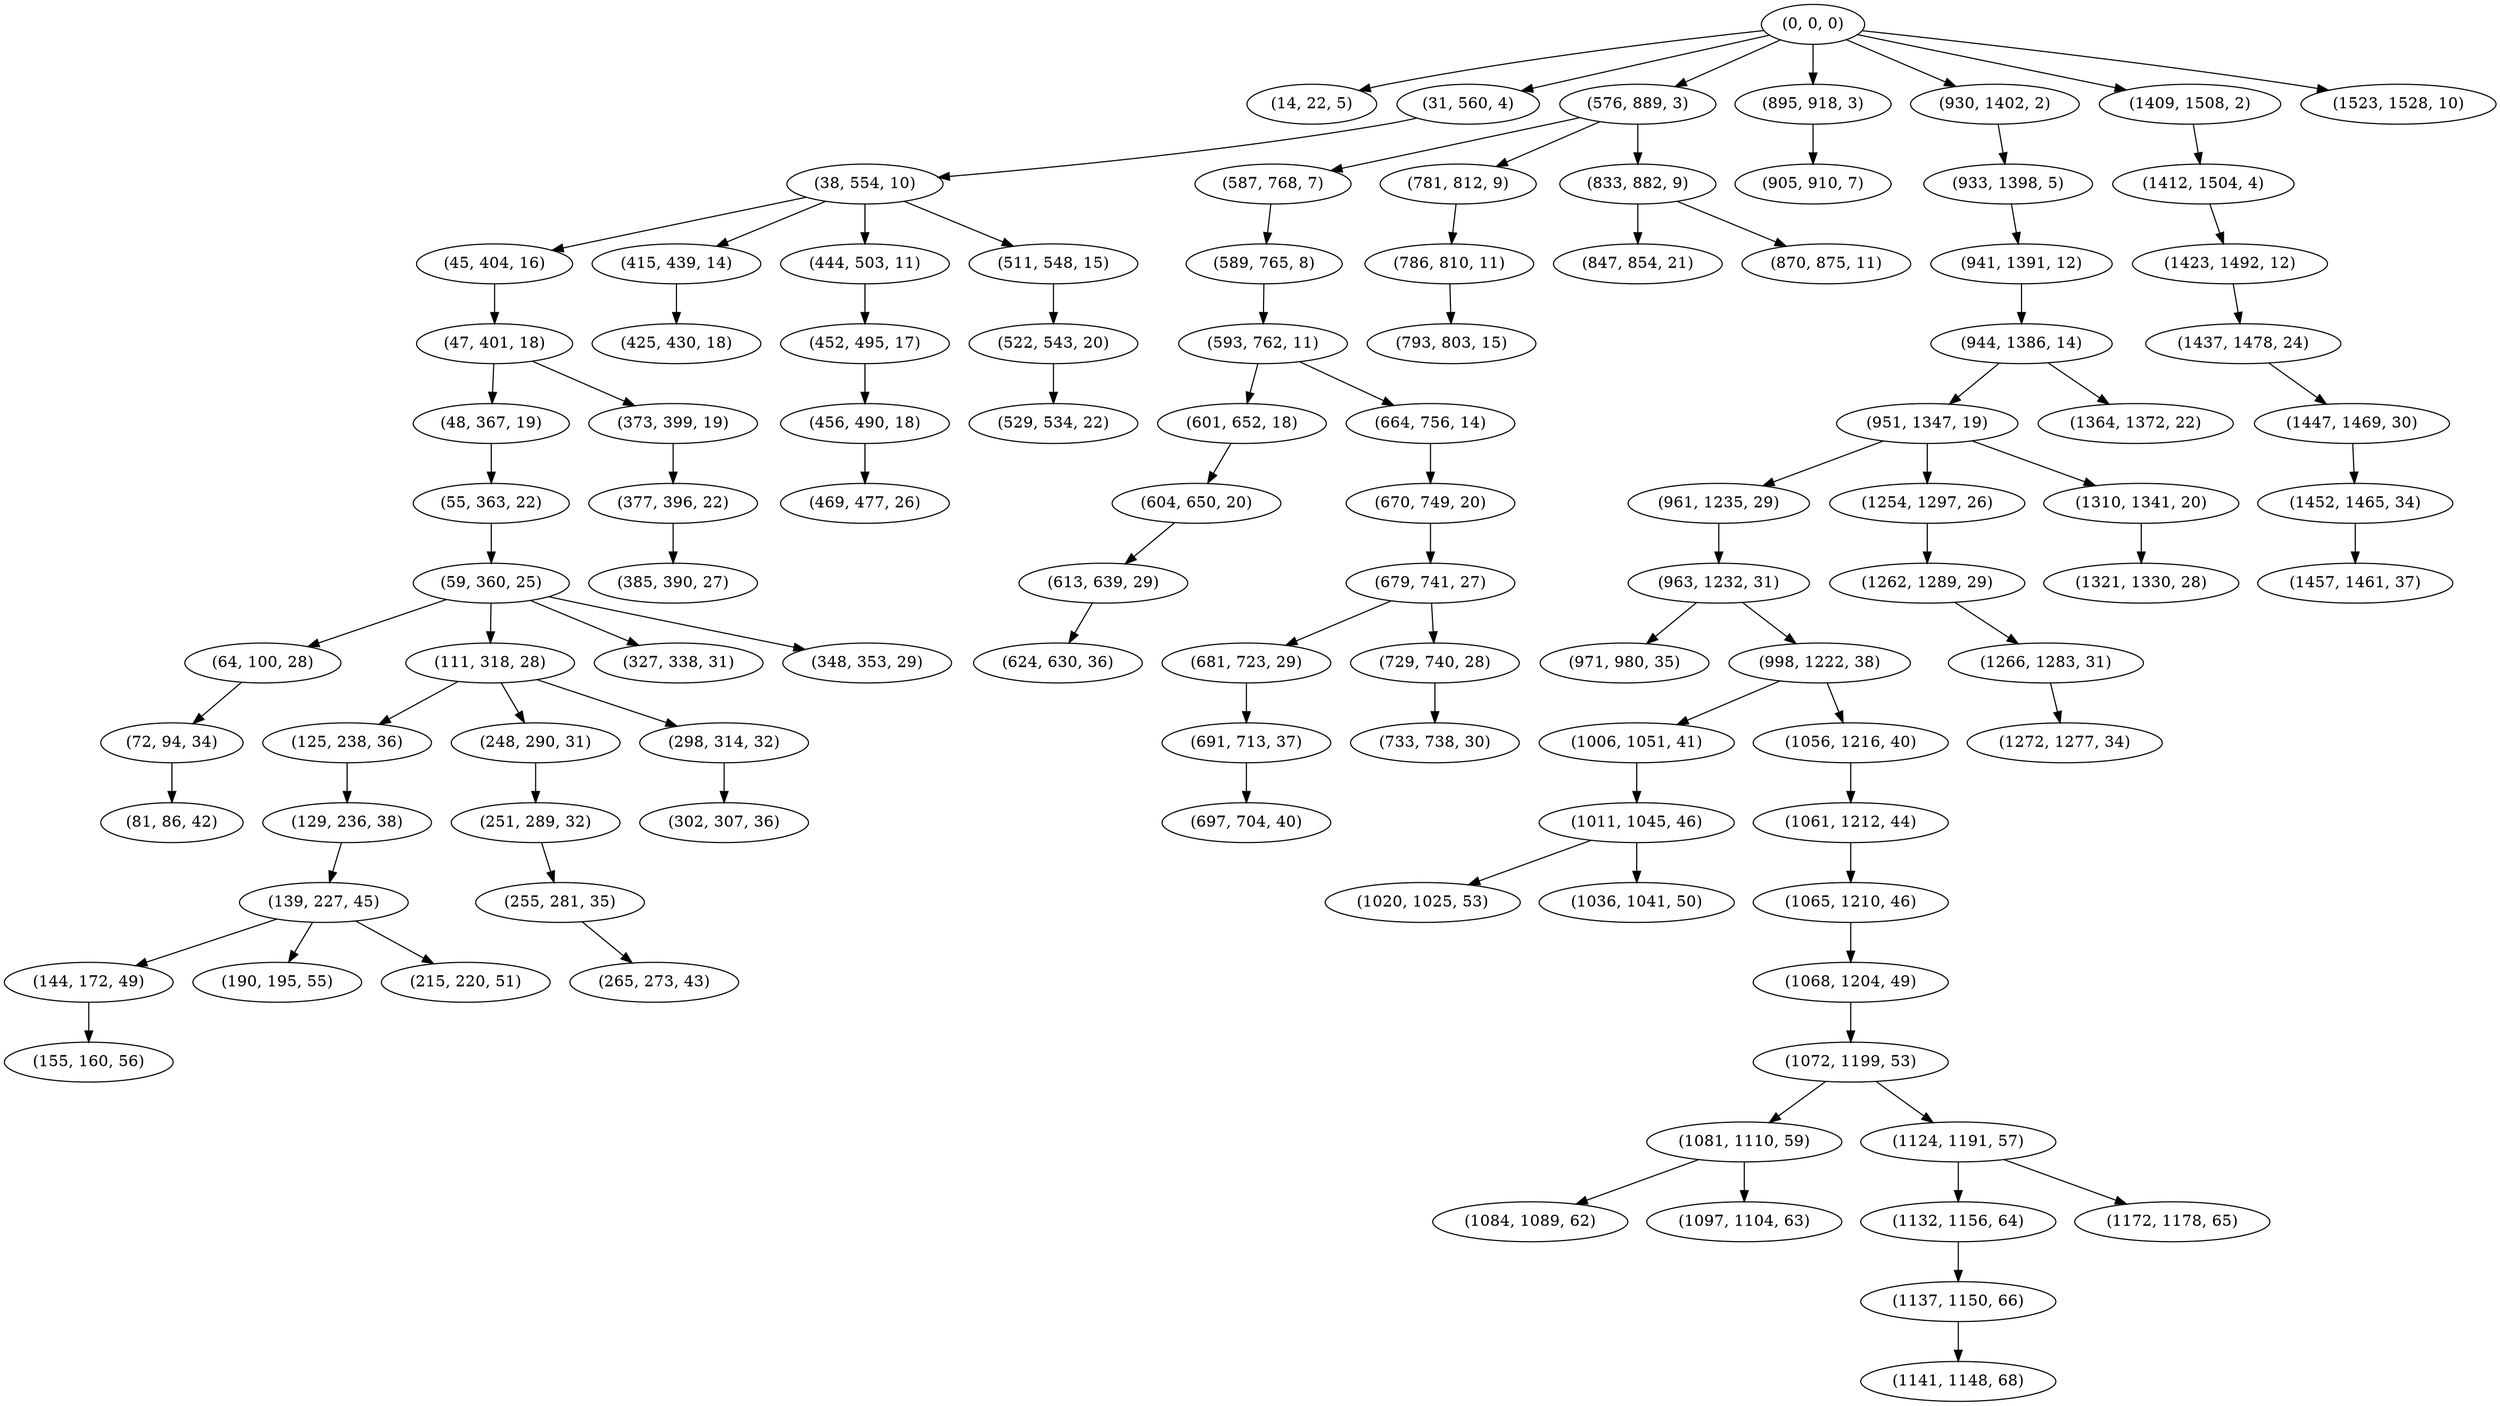 digraph tree {
    "(0, 0, 0)";
    "(14, 22, 5)";
    "(31, 560, 4)";
    "(38, 554, 10)";
    "(45, 404, 16)";
    "(47, 401, 18)";
    "(48, 367, 19)";
    "(55, 363, 22)";
    "(59, 360, 25)";
    "(64, 100, 28)";
    "(72, 94, 34)";
    "(81, 86, 42)";
    "(111, 318, 28)";
    "(125, 238, 36)";
    "(129, 236, 38)";
    "(139, 227, 45)";
    "(144, 172, 49)";
    "(155, 160, 56)";
    "(190, 195, 55)";
    "(215, 220, 51)";
    "(248, 290, 31)";
    "(251, 289, 32)";
    "(255, 281, 35)";
    "(265, 273, 43)";
    "(298, 314, 32)";
    "(302, 307, 36)";
    "(327, 338, 31)";
    "(348, 353, 29)";
    "(373, 399, 19)";
    "(377, 396, 22)";
    "(385, 390, 27)";
    "(415, 439, 14)";
    "(425, 430, 18)";
    "(444, 503, 11)";
    "(452, 495, 17)";
    "(456, 490, 18)";
    "(469, 477, 26)";
    "(511, 548, 15)";
    "(522, 543, 20)";
    "(529, 534, 22)";
    "(576, 889, 3)";
    "(587, 768, 7)";
    "(589, 765, 8)";
    "(593, 762, 11)";
    "(601, 652, 18)";
    "(604, 650, 20)";
    "(613, 639, 29)";
    "(624, 630, 36)";
    "(664, 756, 14)";
    "(670, 749, 20)";
    "(679, 741, 27)";
    "(681, 723, 29)";
    "(691, 713, 37)";
    "(697, 704, 40)";
    "(729, 740, 28)";
    "(733, 738, 30)";
    "(781, 812, 9)";
    "(786, 810, 11)";
    "(793, 803, 15)";
    "(833, 882, 9)";
    "(847, 854, 21)";
    "(870, 875, 11)";
    "(895, 918, 3)";
    "(905, 910, 7)";
    "(930, 1402, 2)";
    "(933, 1398, 5)";
    "(941, 1391, 12)";
    "(944, 1386, 14)";
    "(951, 1347, 19)";
    "(961, 1235, 29)";
    "(963, 1232, 31)";
    "(971, 980, 35)";
    "(998, 1222, 38)";
    "(1006, 1051, 41)";
    "(1011, 1045, 46)";
    "(1020, 1025, 53)";
    "(1036, 1041, 50)";
    "(1056, 1216, 40)";
    "(1061, 1212, 44)";
    "(1065, 1210, 46)";
    "(1068, 1204, 49)";
    "(1072, 1199, 53)";
    "(1081, 1110, 59)";
    "(1084, 1089, 62)";
    "(1097, 1104, 63)";
    "(1124, 1191, 57)";
    "(1132, 1156, 64)";
    "(1137, 1150, 66)";
    "(1141, 1148, 68)";
    "(1172, 1178, 65)";
    "(1254, 1297, 26)";
    "(1262, 1289, 29)";
    "(1266, 1283, 31)";
    "(1272, 1277, 34)";
    "(1310, 1341, 20)";
    "(1321, 1330, 28)";
    "(1364, 1372, 22)";
    "(1409, 1508, 2)";
    "(1412, 1504, 4)";
    "(1423, 1492, 12)";
    "(1437, 1478, 24)";
    "(1447, 1469, 30)";
    "(1452, 1465, 34)";
    "(1457, 1461, 37)";
    "(1523, 1528, 10)";
    "(0, 0, 0)" -> "(14, 22, 5)";
    "(0, 0, 0)" -> "(31, 560, 4)";
    "(0, 0, 0)" -> "(576, 889, 3)";
    "(0, 0, 0)" -> "(895, 918, 3)";
    "(0, 0, 0)" -> "(930, 1402, 2)";
    "(0, 0, 0)" -> "(1409, 1508, 2)";
    "(0, 0, 0)" -> "(1523, 1528, 10)";
    "(31, 560, 4)" -> "(38, 554, 10)";
    "(38, 554, 10)" -> "(45, 404, 16)";
    "(38, 554, 10)" -> "(415, 439, 14)";
    "(38, 554, 10)" -> "(444, 503, 11)";
    "(38, 554, 10)" -> "(511, 548, 15)";
    "(45, 404, 16)" -> "(47, 401, 18)";
    "(47, 401, 18)" -> "(48, 367, 19)";
    "(47, 401, 18)" -> "(373, 399, 19)";
    "(48, 367, 19)" -> "(55, 363, 22)";
    "(55, 363, 22)" -> "(59, 360, 25)";
    "(59, 360, 25)" -> "(64, 100, 28)";
    "(59, 360, 25)" -> "(111, 318, 28)";
    "(59, 360, 25)" -> "(327, 338, 31)";
    "(59, 360, 25)" -> "(348, 353, 29)";
    "(64, 100, 28)" -> "(72, 94, 34)";
    "(72, 94, 34)" -> "(81, 86, 42)";
    "(111, 318, 28)" -> "(125, 238, 36)";
    "(111, 318, 28)" -> "(248, 290, 31)";
    "(111, 318, 28)" -> "(298, 314, 32)";
    "(125, 238, 36)" -> "(129, 236, 38)";
    "(129, 236, 38)" -> "(139, 227, 45)";
    "(139, 227, 45)" -> "(144, 172, 49)";
    "(139, 227, 45)" -> "(190, 195, 55)";
    "(139, 227, 45)" -> "(215, 220, 51)";
    "(144, 172, 49)" -> "(155, 160, 56)";
    "(248, 290, 31)" -> "(251, 289, 32)";
    "(251, 289, 32)" -> "(255, 281, 35)";
    "(255, 281, 35)" -> "(265, 273, 43)";
    "(298, 314, 32)" -> "(302, 307, 36)";
    "(373, 399, 19)" -> "(377, 396, 22)";
    "(377, 396, 22)" -> "(385, 390, 27)";
    "(415, 439, 14)" -> "(425, 430, 18)";
    "(444, 503, 11)" -> "(452, 495, 17)";
    "(452, 495, 17)" -> "(456, 490, 18)";
    "(456, 490, 18)" -> "(469, 477, 26)";
    "(511, 548, 15)" -> "(522, 543, 20)";
    "(522, 543, 20)" -> "(529, 534, 22)";
    "(576, 889, 3)" -> "(587, 768, 7)";
    "(576, 889, 3)" -> "(781, 812, 9)";
    "(576, 889, 3)" -> "(833, 882, 9)";
    "(587, 768, 7)" -> "(589, 765, 8)";
    "(589, 765, 8)" -> "(593, 762, 11)";
    "(593, 762, 11)" -> "(601, 652, 18)";
    "(593, 762, 11)" -> "(664, 756, 14)";
    "(601, 652, 18)" -> "(604, 650, 20)";
    "(604, 650, 20)" -> "(613, 639, 29)";
    "(613, 639, 29)" -> "(624, 630, 36)";
    "(664, 756, 14)" -> "(670, 749, 20)";
    "(670, 749, 20)" -> "(679, 741, 27)";
    "(679, 741, 27)" -> "(681, 723, 29)";
    "(679, 741, 27)" -> "(729, 740, 28)";
    "(681, 723, 29)" -> "(691, 713, 37)";
    "(691, 713, 37)" -> "(697, 704, 40)";
    "(729, 740, 28)" -> "(733, 738, 30)";
    "(781, 812, 9)" -> "(786, 810, 11)";
    "(786, 810, 11)" -> "(793, 803, 15)";
    "(833, 882, 9)" -> "(847, 854, 21)";
    "(833, 882, 9)" -> "(870, 875, 11)";
    "(895, 918, 3)" -> "(905, 910, 7)";
    "(930, 1402, 2)" -> "(933, 1398, 5)";
    "(933, 1398, 5)" -> "(941, 1391, 12)";
    "(941, 1391, 12)" -> "(944, 1386, 14)";
    "(944, 1386, 14)" -> "(951, 1347, 19)";
    "(944, 1386, 14)" -> "(1364, 1372, 22)";
    "(951, 1347, 19)" -> "(961, 1235, 29)";
    "(951, 1347, 19)" -> "(1254, 1297, 26)";
    "(951, 1347, 19)" -> "(1310, 1341, 20)";
    "(961, 1235, 29)" -> "(963, 1232, 31)";
    "(963, 1232, 31)" -> "(971, 980, 35)";
    "(963, 1232, 31)" -> "(998, 1222, 38)";
    "(998, 1222, 38)" -> "(1006, 1051, 41)";
    "(998, 1222, 38)" -> "(1056, 1216, 40)";
    "(1006, 1051, 41)" -> "(1011, 1045, 46)";
    "(1011, 1045, 46)" -> "(1020, 1025, 53)";
    "(1011, 1045, 46)" -> "(1036, 1041, 50)";
    "(1056, 1216, 40)" -> "(1061, 1212, 44)";
    "(1061, 1212, 44)" -> "(1065, 1210, 46)";
    "(1065, 1210, 46)" -> "(1068, 1204, 49)";
    "(1068, 1204, 49)" -> "(1072, 1199, 53)";
    "(1072, 1199, 53)" -> "(1081, 1110, 59)";
    "(1072, 1199, 53)" -> "(1124, 1191, 57)";
    "(1081, 1110, 59)" -> "(1084, 1089, 62)";
    "(1081, 1110, 59)" -> "(1097, 1104, 63)";
    "(1124, 1191, 57)" -> "(1132, 1156, 64)";
    "(1124, 1191, 57)" -> "(1172, 1178, 65)";
    "(1132, 1156, 64)" -> "(1137, 1150, 66)";
    "(1137, 1150, 66)" -> "(1141, 1148, 68)";
    "(1254, 1297, 26)" -> "(1262, 1289, 29)";
    "(1262, 1289, 29)" -> "(1266, 1283, 31)";
    "(1266, 1283, 31)" -> "(1272, 1277, 34)";
    "(1310, 1341, 20)" -> "(1321, 1330, 28)";
    "(1409, 1508, 2)" -> "(1412, 1504, 4)";
    "(1412, 1504, 4)" -> "(1423, 1492, 12)";
    "(1423, 1492, 12)" -> "(1437, 1478, 24)";
    "(1437, 1478, 24)" -> "(1447, 1469, 30)";
    "(1447, 1469, 30)" -> "(1452, 1465, 34)";
    "(1452, 1465, 34)" -> "(1457, 1461, 37)";
}
